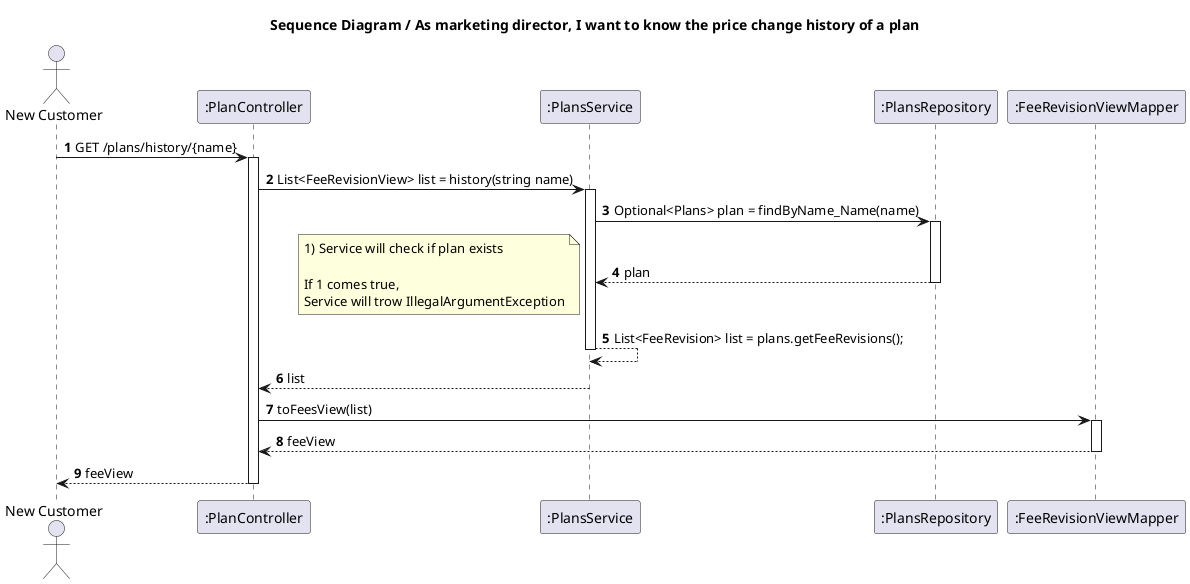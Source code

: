 @startuml
'https://plantuml.com/sequence-diagram
autoactivate on
autonumber
title  Sequence Diagram / As marketing director, I want to know the price change history of a plan

autonumber

actor "New Customer" as Ac
participant ":PlanController" as Ctrl
participant ":PlansService" as Serv
participant ":PlansRepository" as Repo
participant ":FeeRevisionViewMapper" as View

Ac -> Ctrl : GET /plans/history/{name}
Ctrl -> Serv :List<FeeRevisionView> list = history(string name)

Serv -> Repo :Optional<Plans> plan = findByName_Name(name)

Repo --> Serv: plan
note left
1) Service will check if plan exists

If 1 comes true,
Service will trow IllegalArgumentException
end note

Serv --> Serv : List<FeeRevision> list = plans.getFeeRevisions();

Serv -->Ctrl: list
Ctrl ->View: toFeesView(list)
View -->Ctrl: feeView
Ac <-- Ctrl : feeView

@enduml